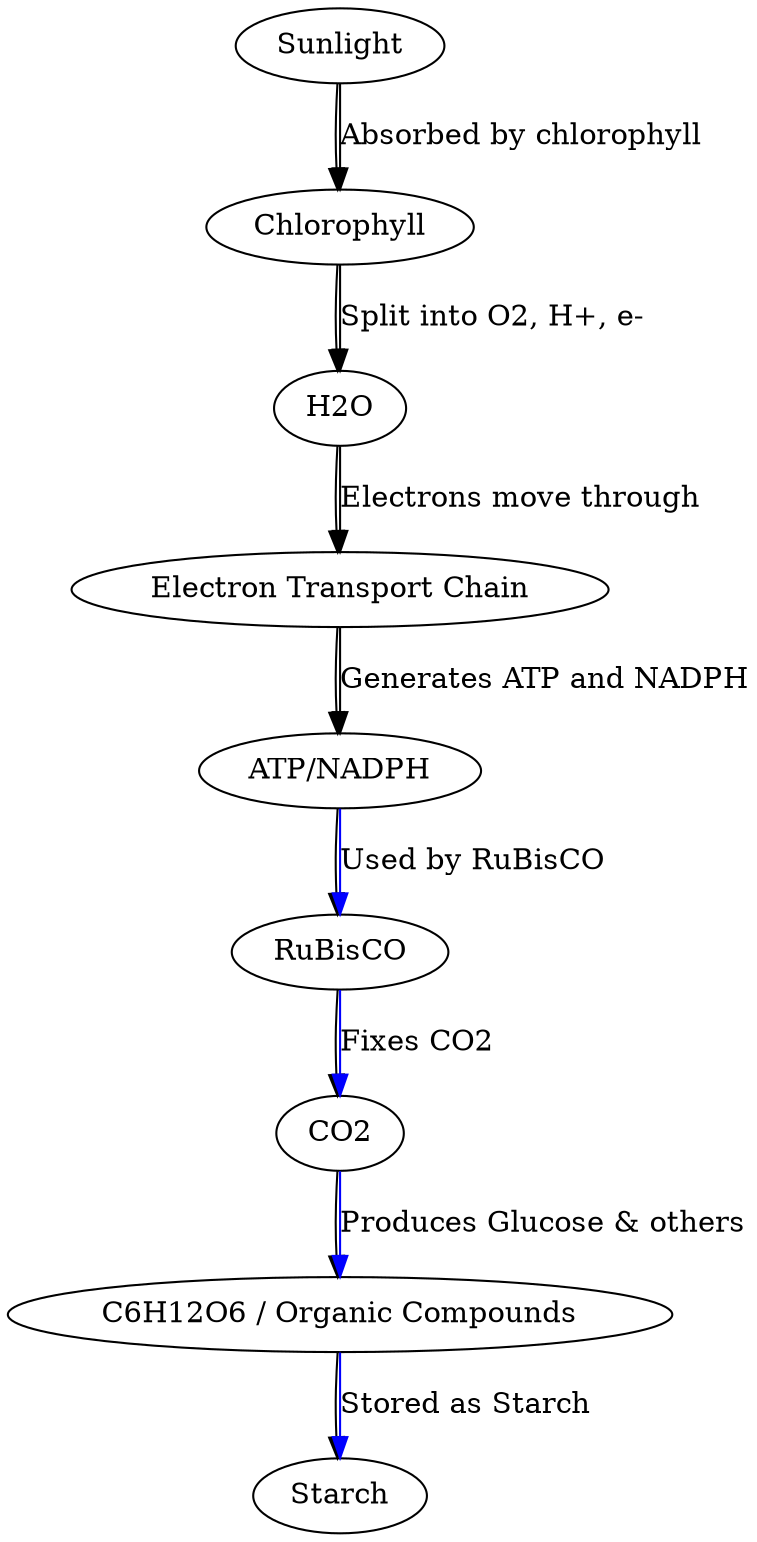 // Photosynthesis Process
digraph {
	A [label=Sunlight]
	B [label=Chlorophyll]
	C [label=H2O]
	D [label="Electron Transport Chain"]
	E [label="ATP/NADPH"]
	A -> B
	B -> C
	C -> D
	D -> E
	A -> B [label="Absorbed by chlorophyll"]
	B -> C [label="Split into O2, H+, e-"]
	C -> D [label="Electrons move through"]
	D -> E [label="Generates ATP and NADPH"]
	F [label=RuBisCO]
	G [label=CO2]
	H [label="C6H12O6 / Organic Compounds"]
	I [label=Starch]
	E -> F
	F -> G
	G -> H
	H -> I
	E -> F [label="Used by RuBisCO" color=blue]
	F -> G [label="Fixes CO2" color=blue]
	G -> H [label="Produces Glucose & others" color=blue]
	H -> I [label="Stored as Starch" color=blue]
}
